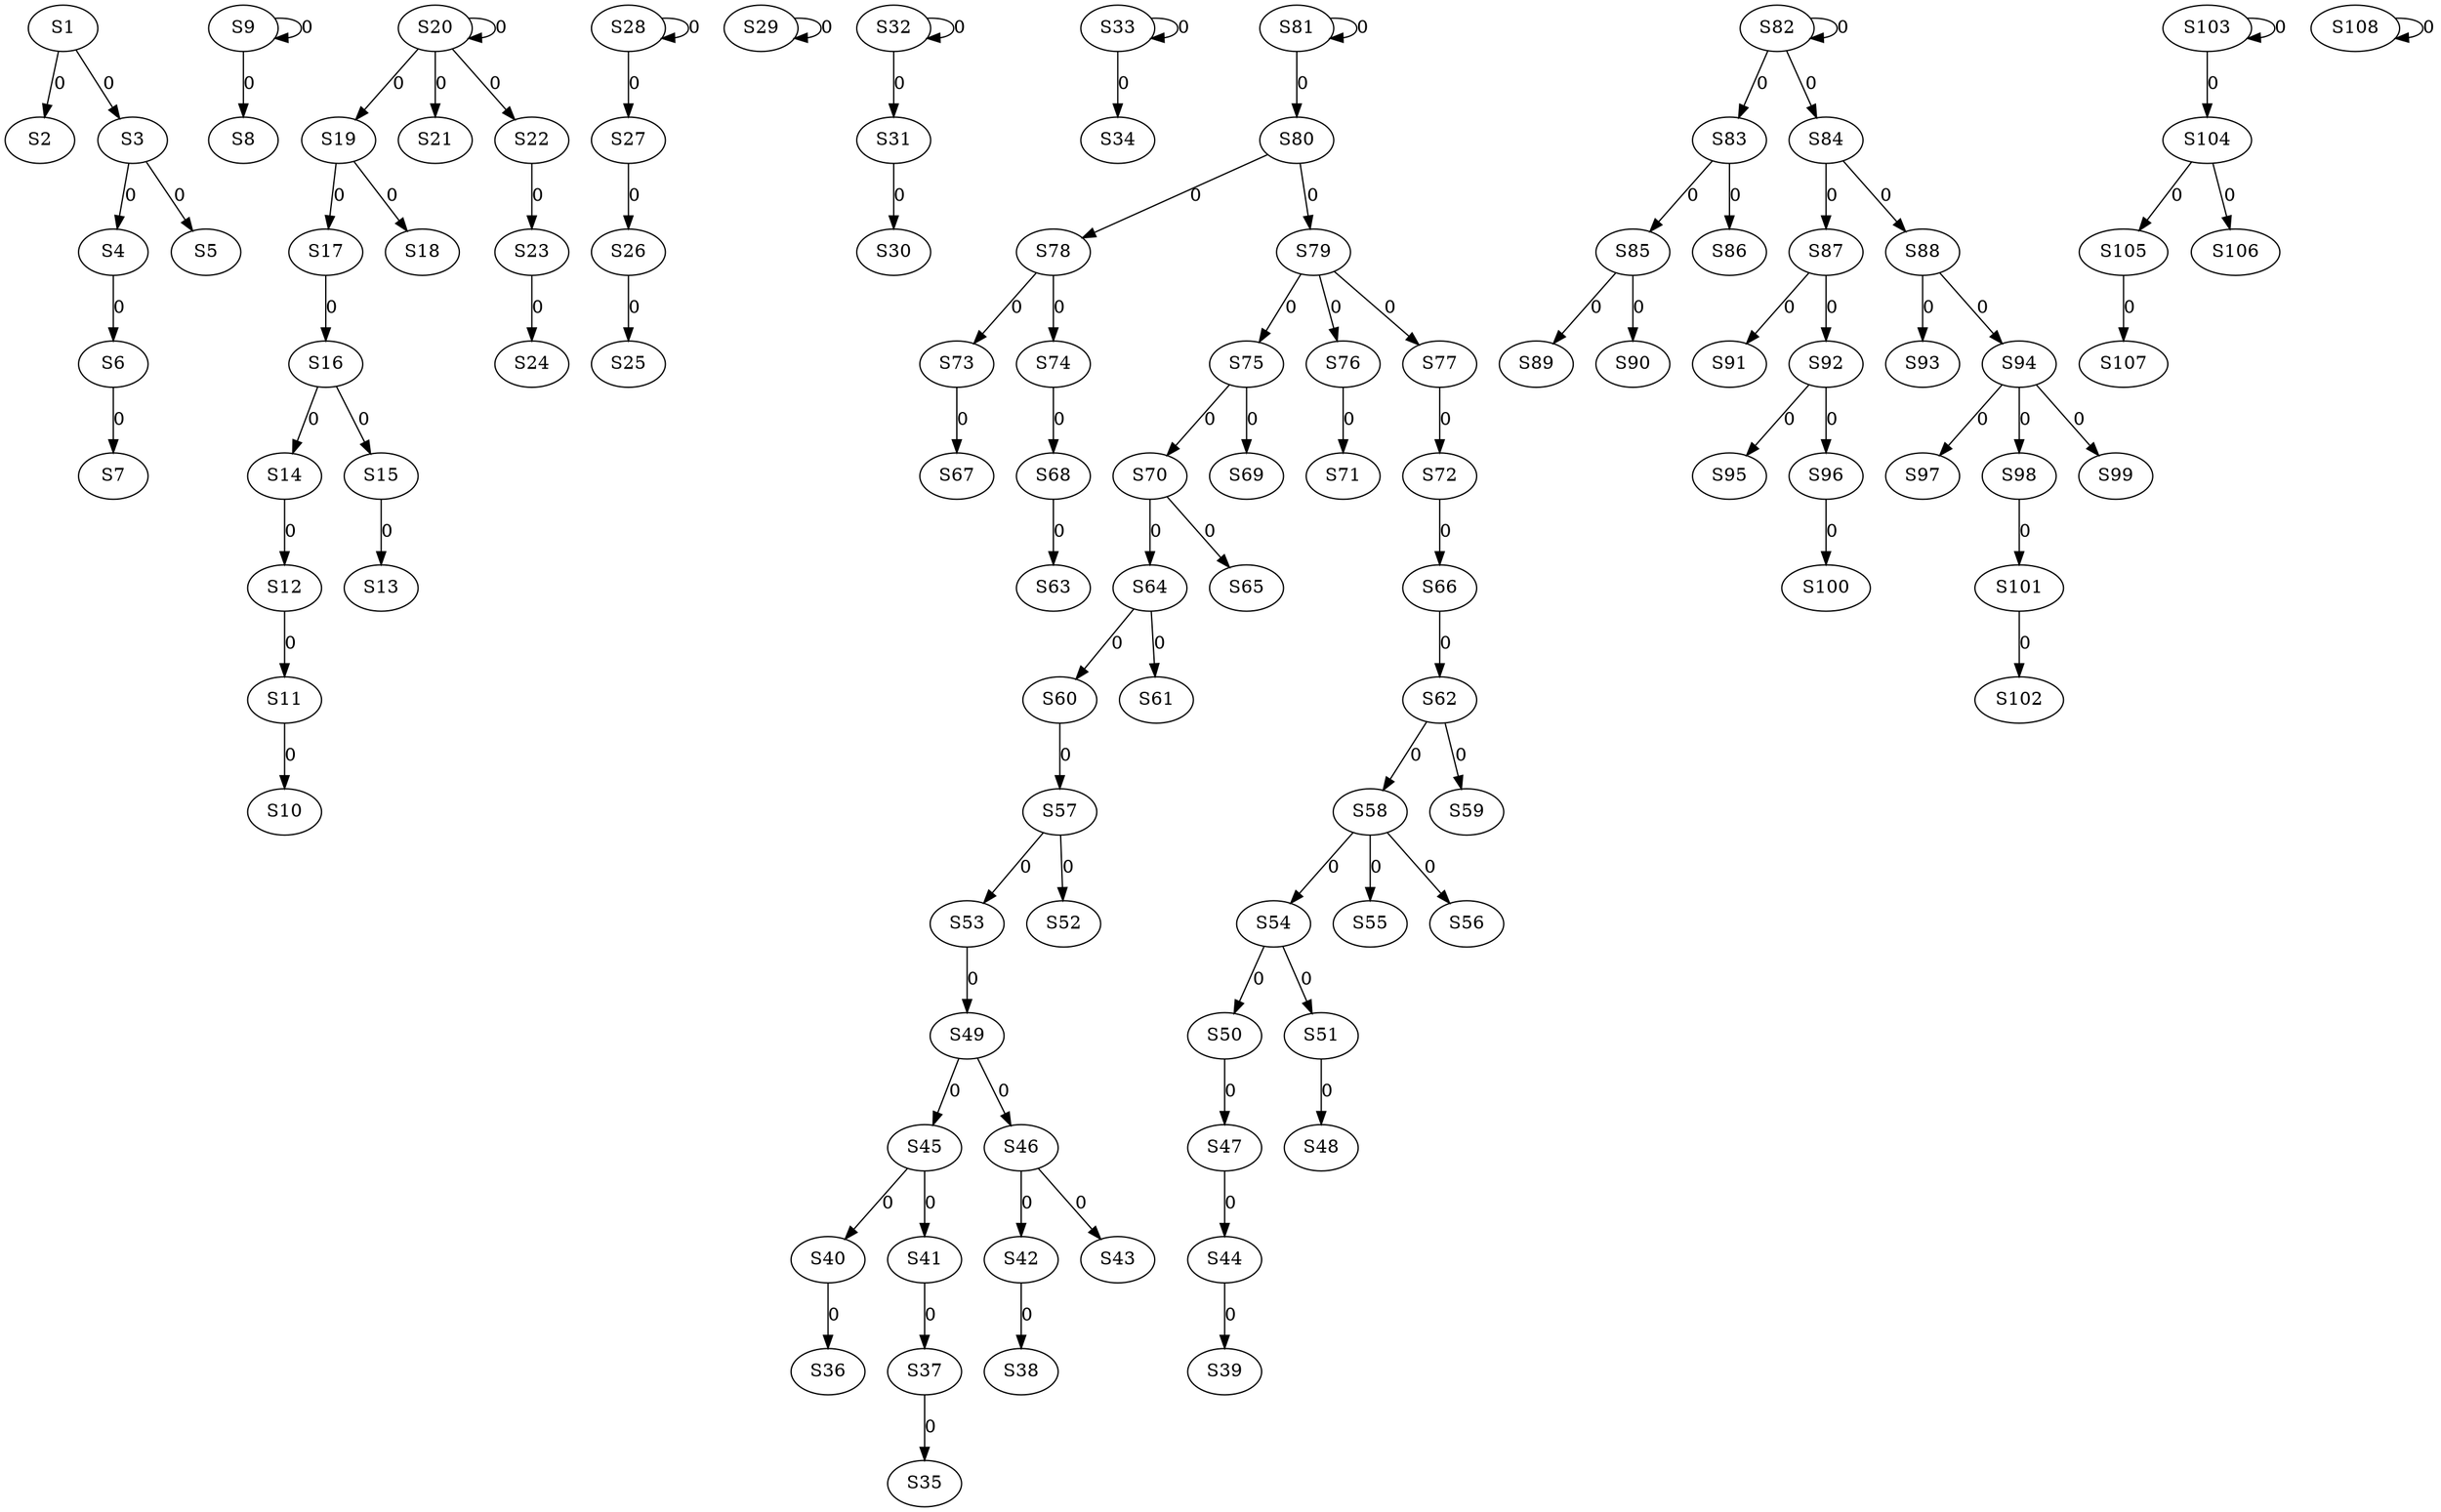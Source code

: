 strict digraph {
	S1 -> S2 [ label = 0 ];
	S1 -> S3 [ label = 0 ];
	S3 -> S4 [ label = 0 ];
	S3 -> S5 [ label = 0 ];
	S4 -> S6 [ label = 0 ];
	S6 -> S7 [ label = 0 ];
	S9 -> S8 [ label = 0 ];
	S9 -> S9 [ label = 0 ];
	S11 -> S10 [ label = 0 ];
	S12 -> S11 [ label = 0 ];
	S14 -> S12 [ label = 0 ];
	S15 -> S13 [ label = 0 ];
	S16 -> S14 [ label = 0 ];
	S16 -> S15 [ label = 0 ];
	S17 -> S16 [ label = 0 ];
	S19 -> S17 [ label = 0 ];
	S19 -> S18 [ label = 0 ];
	S20 -> S19 [ label = 0 ];
	S20 -> S20 [ label = 0 ];
	S20 -> S21 [ label = 0 ];
	S20 -> S22 [ label = 0 ];
	S22 -> S23 [ label = 0 ];
	S23 -> S24 [ label = 0 ];
	S26 -> S25 [ label = 0 ];
	S27 -> S26 [ label = 0 ];
	S28 -> S27 [ label = 0 ];
	S28 -> S28 [ label = 0 ];
	S29 -> S29 [ label = 0 ];
	S31 -> S30 [ label = 0 ];
	S32 -> S31 [ label = 0 ];
	S32 -> S32 [ label = 0 ];
	S33 -> S33 [ label = 0 ];
	S33 -> S34 [ label = 0 ];
	S37 -> S35 [ label = 0 ];
	S40 -> S36 [ label = 0 ];
	S41 -> S37 [ label = 0 ];
	S42 -> S38 [ label = 0 ];
	S44 -> S39 [ label = 0 ];
	S45 -> S40 [ label = 0 ];
	S45 -> S41 [ label = 0 ];
	S46 -> S42 [ label = 0 ];
	S46 -> S43 [ label = 0 ];
	S47 -> S44 [ label = 0 ];
	S49 -> S45 [ label = 0 ];
	S49 -> S46 [ label = 0 ];
	S50 -> S47 [ label = 0 ];
	S51 -> S48 [ label = 0 ];
	S53 -> S49 [ label = 0 ];
	S54 -> S50 [ label = 0 ];
	S54 -> S51 [ label = 0 ];
	S57 -> S52 [ label = 0 ];
	S57 -> S53 [ label = 0 ];
	S58 -> S54 [ label = 0 ];
	S58 -> S55 [ label = 0 ];
	S58 -> S56 [ label = 0 ];
	S60 -> S57 [ label = 0 ];
	S62 -> S58 [ label = 0 ];
	S62 -> S59 [ label = 0 ];
	S64 -> S60 [ label = 0 ];
	S64 -> S61 [ label = 0 ];
	S66 -> S62 [ label = 0 ];
	S68 -> S63 [ label = 0 ];
	S70 -> S64 [ label = 0 ];
	S70 -> S65 [ label = 0 ];
	S72 -> S66 [ label = 0 ];
	S73 -> S67 [ label = 0 ];
	S74 -> S68 [ label = 0 ];
	S75 -> S69 [ label = 0 ];
	S75 -> S70 [ label = 0 ];
	S76 -> S71 [ label = 0 ];
	S77 -> S72 [ label = 0 ];
	S78 -> S73 [ label = 0 ];
	S78 -> S74 [ label = 0 ];
	S79 -> S75 [ label = 0 ];
	S79 -> S76 [ label = 0 ];
	S79 -> S77 [ label = 0 ];
	S80 -> S78 [ label = 0 ];
	S80 -> S79 [ label = 0 ];
	S81 -> S80 [ label = 0 ];
	S81 -> S81 [ label = 0 ];
	S82 -> S82 [ label = 0 ];
	S82 -> S83 [ label = 0 ];
	S82 -> S84 [ label = 0 ];
	S83 -> S85 [ label = 0 ];
	S83 -> S86 [ label = 0 ];
	S84 -> S87 [ label = 0 ];
	S84 -> S88 [ label = 0 ];
	S85 -> S89 [ label = 0 ];
	S85 -> S90 [ label = 0 ];
	S87 -> S91 [ label = 0 ];
	S87 -> S92 [ label = 0 ];
	S88 -> S93 [ label = 0 ];
	S88 -> S94 [ label = 0 ];
	S92 -> S95 [ label = 0 ];
	S92 -> S96 [ label = 0 ];
	S94 -> S97 [ label = 0 ];
	S94 -> S98 [ label = 0 ];
	S94 -> S99 [ label = 0 ];
	S96 -> S100 [ label = 0 ];
	S98 -> S101 [ label = 0 ];
	S101 -> S102 [ label = 0 ];
	S103 -> S103 [ label = 0 ];
	S103 -> S104 [ label = 0 ];
	S104 -> S105 [ label = 0 ];
	S104 -> S106 [ label = 0 ];
	S105 -> S107 [ label = 0 ];
	S108 -> S108 [ label = 0 ];
}